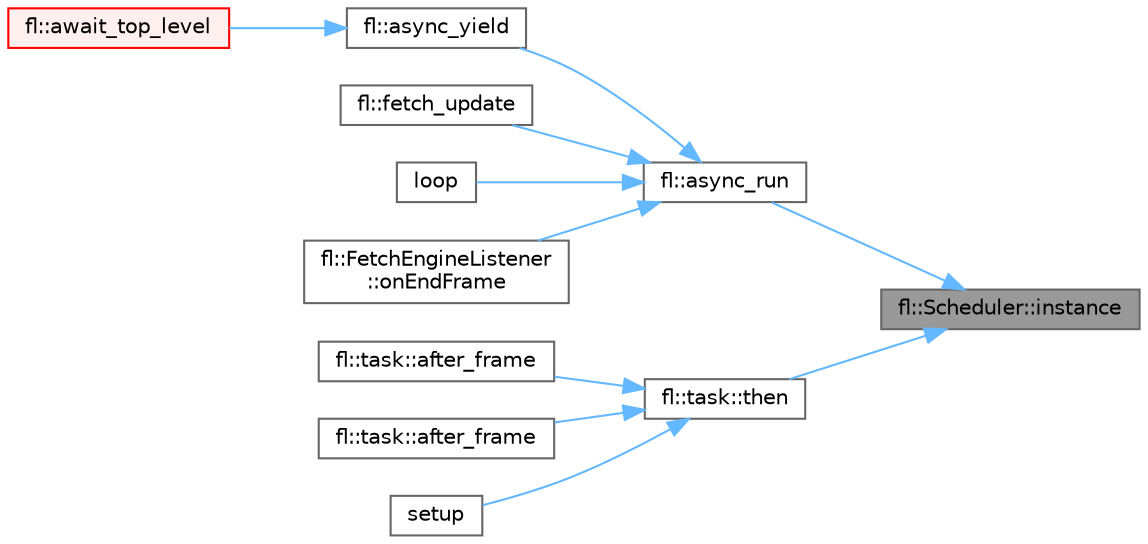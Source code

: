 digraph "fl::Scheduler::instance"
{
 // INTERACTIVE_SVG=YES
 // LATEX_PDF_SIZE
  bgcolor="transparent";
  edge [fontname=Helvetica,fontsize=10,labelfontname=Helvetica,labelfontsize=10];
  node [fontname=Helvetica,fontsize=10,shape=box,height=0.2,width=0.4];
  rankdir="RL";
  Node1 [id="Node000001",label="fl::Scheduler::instance",height=0.2,width=0.4,color="gray40", fillcolor="grey60", style="filled", fontcolor="black",tooltip=" "];
  Node1 -> Node2 [id="edge1_Node000001_Node000002",dir="back",color="steelblue1",style="solid",tooltip=" "];
  Node2 [id="Node000002",label="fl::async_run",height=0.2,width=0.4,color="grey40", fillcolor="white", style="filled",URL="$d4/d36/namespacefl_a9b3631ee5771ef8d36a072368e1d49c7.html#a9b3631ee5771ef8d36a072368e1d49c7",tooltip="Run all registered async tasks once."];
  Node2 -> Node3 [id="edge2_Node000002_Node000003",dir="back",color="steelblue1",style="solid",tooltip=" "];
  Node3 [id="Node000003",label="fl::async_yield",height=0.2,width=0.4,color="grey40", fillcolor="white", style="filled",URL="$d4/d36/namespacefl_a490bb1b7e97181543efd2c62768edda8.html#a490bb1b7e97181543efd2c62768edda8",tooltip="Platform-specific async yield function."];
  Node3 -> Node4 [id="edge3_Node000003_Node000004",dir="back",color="steelblue1",style="solid",tooltip=" "];
  Node4 [id="Node000004",label="fl::await_top_level",height=0.2,width=0.4,color="red", fillcolor="#FFF0F0", style="filled",URL="$d4/d36/namespacefl_a422168cc1b8dc2e0a10dfedf921ac003.html#a422168cc1b8dc2e0a10dfedf921ac003",tooltip="Synchronously wait for a promise to complete (ONLY safe in top-level contexts)"];
  Node2 -> Node8 [id="edge4_Node000002_Node000008",dir="back",color="steelblue1",style="solid",tooltip=" "];
  Node8 [id="Node000008",label="fl::fetch_update",height=0.2,width=0.4,color="grey40", fillcolor="white", style="filled",URL="$d4/d36/namespacefl_a32df246b375c92eca035330e08a84c79.html#a32df246b375c92eca035330e08a84c79",tooltip="Legacy manual update for fetch promises (use fl::async_run() for new code)"];
  Node2 -> Node9 [id="edge5_Node000002_Node000009",dir="back",color="steelblue1",style="solid",tooltip=" "];
  Node9 [id="Node000009",label="loop",height=0.2,width=0.4,color="grey40", fillcolor="white", style="filled",URL="$d5/d1b/examples_2_async_2async_8h_afe461d27b9c48d5921c00d521181f12f.html#afe461d27b9c48d5921c00d521181f12f",tooltip=" "];
  Node2 -> Node10 [id="edge6_Node000002_Node000010",dir="back",color="steelblue1",style="solid",tooltip=" "];
  Node10 [id="Node000010",label="fl::FetchEngineListener\l::onEndFrame",height=0.2,width=0.4,color="grey40", fillcolor="white", style="filled",URL="$d5/d69/classfl_1_1_fetch_engine_listener_abdd28a0ff482cd6b1a1ee9fb72d5656d.html#abdd28a0ff482cd6b1a1ee9fb72d5656d",tooltip=" "];
  Node1 -> Node11 [id="edge7_Node000001_Node000011",dir="back",color="steelblue1",style="solid",tooltip=" "];
  Node11 [id="Node000011",label="fl::task::then",height=0.2,width=0.4,color="grey40", fillcolor="white", style="filled",URL="$d7/d86/classfl_1_1task_a8edbe77a03a7c4b29115db65778bee74.html#a8edbe77a03a7c4b29115db65778bee74",tooltip=" "];
  Node11 -> Node12 [id="edge8_Node000011_Node000012",dir="back",color="steelblue1",style="solid",tooltip=" "];
  Node12 [id="Node000012",label="fl::task::after_frame",height=0.2,width=0.4,color="grey40", fillcolor="white", style="filled",URL="$d7/d86/classfl_1_1task_a2f72951d9ee4e9182a111d4b99e659dd.html#a2f72951d9ee4e9182a111d4b99e659dd",tooltip=" "];
  Node11 -> Node13 [id="edge9_Node000011_Node000013",dir="back",color="steelblue1",style="solid",tooltip=" "];
  Node13 [id="Node000013",label="fl::task::after_frame",height=0.2,width=0.4,color="grey40", fillcolor="white", style="filled",URL="$d7/d86/classfl_1_1task_a752e0a5451dfb3ac6e994f39926f6564.html#a752e0a5451dfb3ac6e994f39926f6564",tooltip=" "];
  Node11 -> Node14 [id="edge10_Node000011_Node000014",dir="back",color="steelblue1",style="solid",tooltip=" "];
  Node14 [id="Node000014",label="setup",height=0.2,width=0.4,color="grey40", fillcolor="white", style="filled",URL="$d5/d1b/examples_2_async_2async_8h_a4fc01d736fe50cf5b977f755b675f11d.html#a4fc01d736fe50cf5b977f755b675f11d",tooltip=" "];
}
